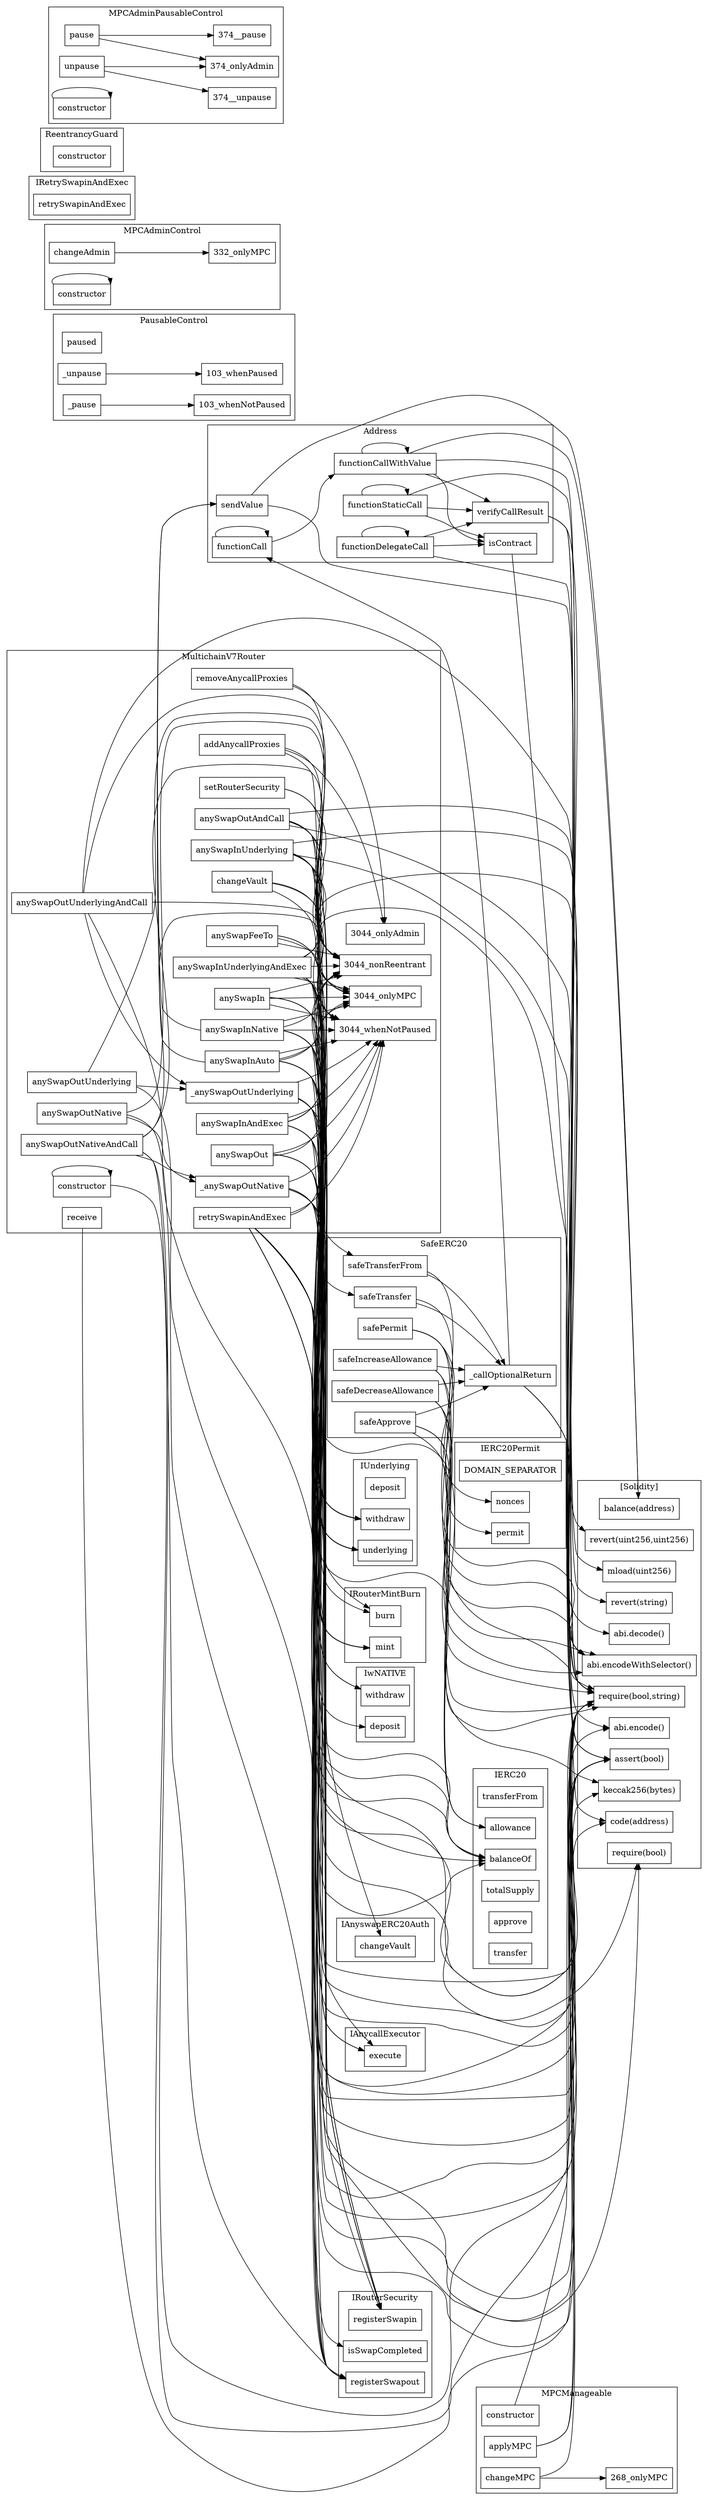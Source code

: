 strict digraph {
rankdir="LR"
node [shape=box]
subgraph cluster_1248_SafeERC20 {
label = "SafeERC20"
"1248_safeTransferFrom" [label="safeTransferFrom"]
"1248_safeApprove" [label="safeApprove"]
"1248_safePermit" [label="safePermit"]
"1248_safeTransfer" [label="safeTransfer"]
"1248_safeDecreaseAllowance" [label="safeDecreaseAllowance"]
"1248__callOptionalReturn" [label="_callOptionalReturn"]
"1248_safeIncreaseAllowance" [label="safeIncreaseAllowance"]
"1248_safeTransferFrom" -> "1248__callOptionalReturn"
"1248_safeDecreaseAllowance" -> "1248__callOptionalReturn"
"1248_safeTransfer" -> "1248__callOptionalReturn"
"1248_safeIncreaseAllowance" -> "1248__callOptionalReturn"
"1248_safeApprove" -> "1248__callOptionalReturn"
}subgraph cluster_3044_MultichainV7Router {
label = "MultichainV7Router"
"3044_constructor" [label="constructor"]
"3044__anySwapOutUnderlying" [label="_anySwapOutUnderlying"]
"3044_anySwapOutNative" [label="anySwapOutNative"]
"3044_anySwapInNative" [label="anySwapInNative"]
"3044_addAnycallProxies" [label="addAnycallProxies"]
"3044_anySwapInAuto" [label="anySwapInAuto"]
"3044_anySwapOutNativeAndCall" [label="anySwapOutNativeAndCall"]
"3044_receive" [label="receive"]
"3044__anySwapOutNative" [label="_anySwapOutNative"]
"3044_changeVault" [label="changeVault"]
"3044_anySwapIn" [label="anySwapIn"]
"3044_anySwapOut" [label="anySwapOut"]
"3044_anySwapOutUnderlying" [label="anySwapOutUnderlying"]
"3044_retrySwapinAndExec" [label="retrySwapinAndExec"]
"3044_anySwapOutUnderlyingAndCall" [label="anySwapOutUnderlyingAndCall"]
"3044_anySwapInAndExec" [label="anySwapInAndExec"]
"3044_removeAnycallProxies" [label="removeAnycallProxies"]
"3044_setRouterSecurity" [label="setRouterSecurity"]
"3044_anySwapInUnderlying" [label="anySwapInUnderlying"]
"3044_anySwapOutAndCall" [label="anySwapOutAndCall"]
"3044_anySwapFeeTo" [label="anySwapFeeTo"]
"3044_anySwapInUnderlyingAndExec" [label="anySwapInUnderlyingAndExec"]
"3044_anySwapInNative" -> "3044_onlyMPC"
"3044_anySwapInAndExec" -> "3044_onlyMPC"
"3044_anySwapInAuto" -> "3044_nonReentrant"
"3044_anySwapInNative" -> "3044_nonReentrant"
"3044_anySwapOutUnderlyingAndCall" -> "3044_whenNotPaused"
"3044_anySwapInAndExec" -> "3044_whenNotPaused"
"3044_anySwapOutNativeAndCall" -> "3044_whenNotPaused"
"3044_anySwapInUnderlyingAndExec" -> "3044_whenNotPaused"
"3044_anySwapInUnderlying" -> "3044_whenNotPaused"
"3044_anySwapOutUnderlyingAndCall" -> "3044_nonReentrant"
"3044_setRouterSecurity" -> "3044_onlyMPC"
"3044_anySwapFeeTo" -> "3044_nonReentrant"
"3044_anySwapIn" -> "3044_whenNotPaused"
"3044_anySwapOutUnderlying" -> "3044_nonReentrant"
"3044_anySwapIn" -> "3044_onlyMPC"
"3044_anySwapInAuto" -> "3044_onlyMPC"
"3044_anySwapInUnderlyingAndExec" -> "3044_nonReentrant"
"3044_addAnycallProxies" -> "3044_onlyAdmin"
"3044_removeAnycallProxies" -> "3044_nonReentrant"
"3044_anySwapFeeTo" -> "3044_onlyMPC"
"3044_anySwapOutNative" -> "3044__anySwapOutNative"
"3044_anySwapInAuto" -> "3044_whenNotPaused"
"3044_anySwapOutUnderlyingAndCall" -> "3044__anySwapOutUnderlying"
"3044__anySwapOutUnderlying" -> "3044_whenNotPaused"
"3044_anySwapInUnderlyingAndExec" -> "3044_onlyMPC"
"3044_anySwapInNative" -> "3044_whenNotPaused"
"3044_anySwapInUnderlying" -> "3044_onlyMPC"
"3044_anySwapOut" -> "3044_whenNotPaused"
"3044_anySwapOutNativeAndCall" -> "3044__anySwapOutNative"
"3044_retrySwapinAndExec" -> "3044_nonReentrant"
"3044__anySwapOutNative" -> "3044_whenNotPaused"
"3044_anySwapOutNativeAndCall" -> "3044_nonReentrant"
"3044_changeVault" -> "3044_onlyMPC"
"3044_addAnycallProxies" -> "3044_nonReentrant"
"3044_removeAnycallProxies" -> "3044_onlyAdmin"
"3044_retrySwapinAndExec" -> "3044_whenNotPaused"
"3044_constructor" -> "3044_constructor"
"3044_changeVault" -> "3044_nonReentrant"
"3044_setRouterSecurity" -> "3044_nonReentrant"
"3044_anySwapOutUnderlying" -> "3044__anySwapOutUnderlying"
"3044_anySwapInAndExec" -> "3044_nonReentrant"
"3044_anySwapOutAndCall" -> "3044_nonReentrant"
"3044_anySwapOut" -> "3044_nonReentrant"
"3044_anySwapOutAndCall" -> "3044_whenNotPaused"
"3044_anySwapIn" -> "3044_nonReentrant"
"3044_anySwapInUnderlying" -> "3044_nonReentrant"
"3044_anySwapOutNative" -> "3044_nonReentrant"
}subgraph cluster_103_PausableControl {
label = "PausableControl"
"103_paused" [label="paused"]
"103__unpause" [label="_unpause"]
"103__pause" [label="_pause"]
"103__unpause" -> "103_whenPaused"
"103__pause" -> "103_whenNotPaused"
}subgraph cluster_936_IERC20 {
label = "IERC20"
"936_transferFrom" [label="transferFrom"]
"936_allowance" [label="allowance"]
"936_balanceOf" [label="balanceOf"]
"936_totalSupply" [label="totalSupply"]
"936_approve" [label="approve"]
"936_transfer" [label="transfer"]
}subgraph cluster_487_IUnderlying {
label = "IUnderlying"
"487_deposit" [label="deposit"]
"487_underlying" [label="underlying"]
"487_withdraw" [label="withdraw"]
}subgraph cluster_394_IAnycallExecutor {
label = "IAnycallExecutor"
"394_execute" [label="execute"]
}subgraph cluster_971_IERC20Permit {
label = "IERC20Permit"
"971_DOMAIN_SEPARATOR" [label="DOMAIN_SEPARATOR"]
"971_nonces" [label="nonces"]
"971_permit" [label="permit"]
}subgraph cluster_268_MPCManageable {
label = "MPCManageable"
"268_constructor" [label="constructor"]
"268_changeMPC" [label="changeMPC"]
"268_applyMPC" [label="applyMPC"]
"268_changeMPC" -> "268_onlyMPC"
}subgraph cluster_332_MPCAdminControl {
label = "MPCAdminControl"
"332_changeAdmin" [label="changeAdmin"]
"332_constructor" [label="constructor"]
"332_changeAdmin" -> "332_onlyMPC"
"332_constructor" -> "332_constructor"
}subgraph cluster_526_IRouterMintBurn {
label = "IRouterMintBurn"
"526_mint" [label="mint"]
"526_burn" [label="burn"]
}subgraph cluster_462_IRetrySwapinAndExec {
label = "IRetrySwapinAndExec"
"462_retrySwapinAndExec" [label="retrySwapinAndExec"]
}subgraph cluster_496_IAnyswapERC20Auth {
label = "IAnyswapERC20Auth"
"496_changeVault" [label="changeVault"]
}subgraph cluster_565_ReentrancyGuard {
label = "ReentrancyGuard"
"565_constructor" [label="constructor"]
}subgraph cluster_374_MPCAdminPausableControl {
label = "MPCAdminPausableControl"
"374_pause" [label="pause"]
"374_unpause" [label="unpause"]
"374_constructor" [label="constructor"]
"374_pause" -> "374__pause"
"374_constructor" -> "374_constructor"
"374_unpause" -> "374__unpause"
"374_unpause" -> "374_onlyAdmin"
"374_pause" -> "374_onlyAdmin"
}subgraph cluster_506_IwNATIVE {
label = "IwNATIVE"
"506_deposit" [label="deposit"]
"506_withdraw" [label="withdraw"]
}subgraph cluster_859_Address {
label = "Address"
"859_sendValue" [label="sendValue"]
"859_functionCall" [label="functionCall"]
"859_functionStaticCall" [label="functionStaticCall"]
"859_verifyCallResult" [label="verifyCallResult"]
"859_isContract" [label="isContract"]
"859_functionCallWithValue" [label="functionCallWithValue"]
"859_functionDelegateCall" [label="functionDelegateCall"]
"859_functionCall" -> "859_functionCallWithValue"
"859_functionCallWithValue" -> "859_verifyCallResult"
"859_functionStaticCall" -> "859_isContract"
"859_functionDelegateCall" -> "859_isContract"
"859_functionDelegateCall" -> "859_verifyCallResult"
"859_functionCall" -> "859_functionCall"
"859_functionCallWithValue" -> "859_functionCallWithValue"
"859_functionCallWithValue" -> "859_isContract"
"859_functionDelegateCall" -> "859_functionDelegateCall"
"859_functionStaticCall" -> "859_verifyCallResult"
"859_functionStaticCall" -> "859_functionStaticCall"
}subgraph cluster_446_IRouterSecurity {
label = "IRouterSecurity"
"446_registerSwapout" [label="registerSwapout"]
"446_registerSwapin" [label="registerSwapin"]
"446_isSwapCompleted" [label="isSwapCompleted"]
}subgraph cluster_solidity {
label = "[Solidity]"
"revert(uint256,uint256)" 
"abi.decode()" 
"balance(address)" 
"assert(bool)" 
"code(address)" 
"revert(string)" 
"abi.encode()" 
"keccak256(bytes)" 
"mload(uint256)" 
"require(bool)" 
"require(bool,string)" 
"abi.encodeWithSelector()" 
"1248_safeApprove" -> "abi.encodeWithSelector()"
"3044_anySwapInNative" -> "assert(bool)"
"1248_safeDecreaseAllowance" -> "require(bool,string)"
"859_functionCallWithValue" -> "balance(address)"
"3044_addAnycallProxies" -> "require(bool,string)"
"3044_anySwapInNative" -> "require(bool,string)"
"3044_retrySwapinAndExec" -> "require(bool,string)"
"3044_anySwapOutNativeAndCall" -> "require(bool,string)"
"859_functionCallWithValue" -> "require(bool,string)"
"859_sendValue" -> "balance(address)"
"3044__anySwapOutNative" -> "require(bool,string)"
"3044_constructor" -> "require(bool,string)"
"3044_anySwapOutAndCall" -> "require(bool,string)"
"859_isContract" -> "code(address)"
"268_constructor" -> "require(bool,string)"
"3044_anySwapInUnderlyingAndExec" -> "abi.encode()"
"1248_safeApprove" -> "require(bool,string)"
"1248_safePermit" -> "require(bool,string)"
"3044_receive" -> "assert(bool)"
"3044_anySwapInUnderlyingAndExec" -> "assert(bool)"
"1248__callOptionalReturn" -> "require(bool,string)"
"3044_retrySwapinAndExec" -> "assert(bool)"
"3044_anySwapInAuto" -> "assert(bool)"
"859_verifyCallResult" -> "mload(uint256)"
"859_verifyCallResult" -> "revert(uint256,uint256)"
"859_sendValue" -> "require(bool,string)"
"268_changeMPC" -> "require(bool,string)"
"859_functionStaticCall" -> "require(bool,string)"
"3044_anySwapInAndExec" -> "require(bool,string)"
"3044_anySwapInAndExec" -> "assert(bool)"
"268_applyMPC" -> "require(bool,string)"
"859_verifyCallResult" -> "revert(string)"
"1248_safeTransferFrom" -> "abi.encodeWithSelector()"
"3044_anySwapOutUnderlyingAndCall" -> "require(bool,string)"
"3044_anySwapIn" -> "assert(bool)"
"3044_anySwapInUnderlying" -> "assert(bool)"
"3044_anySwapOut" -> "assert(bool)"
"1248_safeIncreaseAllowance" -> "abi.encodeWithSelector()"
"3044__anySwapOutNative" -> "require(bool)"
"3044_retrySwapinAndExec" -> "abi.encode()"
"268_applyMPC" -> "code(address)"
"3044_anySwapOutAndCall" -> "assert(bool)"
"3044_anySwapInUnderlyingAndExec" -> "require(bool,string)"
"3044__anySwapOutUnderlying" -> "require(bool,string)"
"3044_retrySwapinAndExec" -> "keccak256(bytes)"
"3044__anySwapOutUnderlying" -> "require(bool)"
"3044_anySwapInUnderlyingAndExec" -> "keccak256(bytes)"
"1248__callOptionalReturn" -> "abi.decode()"
"859_functionDelegateCall" -> "require(bool,string)"
"1248_safeDecreaseAllowance" -> "abi.encodeWithSelector()"
"3044_anySwapInUnderlying" -> "require(bool,string)"
"1248_safeTransfer" -> "abi.encodeWithSelector()"
}"3044_anySwapInAndExec" -> "446_registerSwapin"
"3044_anySwapInUnderlying" -> "487_underlying"
"3044_retrySwapinAndExec" -> "487_underlying"
"3044_anySwapInAuto" -> "526_mint"
"3044_anySwapInAuto" -> "446_registerSwapin"
"3044__anySwapOutNative" -> "1248_safeTransfer"
"3044_anySwapInUnderlyingAndExec" -> "394_execute"
"1248_safeIncreaseAllowance" -> "936_allowance"
"3044_anySwapInAuto" -> "487_withdraw"
"3044_anySwapInAuto" -> "487_underlying"
"3044_anySwapOutAndCall" -> "446_registerSwapout"
"3044__anySwapOutNative" -> "936_balanceOf"
"3044_retrySwapinAndExec" -> "446_isSwapCompleted"
"3044_anySwapOutUnderlying" -> "446_registerSwapout"
"3044__anySwapOutNative" -> "487_underlying"
"3044_anySwapInUnderlying" -> "487_withdraw"
"3044_anySwapInAndExec" -> "526_mint"
"3044_anySwapInNative" -> "859_sendValue"
"3044_anySwapInUnderlying" -> "446_registerSwapin"
"3044_anySwapOutNative" -> "446_registerSwapout"
"1248_safePermit" -> "971_permit"
"3044_anySwapInUnderlying" -> "526_mint"
"3044_anySwapInNative" -> "446_registerSwapin"
"3044__anySwapOutUnderlying" -> "487_underlying"
"3044_anySwapOutUnderlyingAndCall" -> "446_registerSwapout"
"1248__callOptionalReturn" -> "859_functionCall"
"3044_anySwapFeeTo" -> "487_withdraw"
"3044_anySwapInAndExec" -> "394_execute"
"3044_retrySwapinAndExec" -> "526_mint"
"3044_retrySwapinAndExec" -> "936_balanceOf"
"3044_retrySwapinAndExec" -> "487_withdraw"
"3044_anySwapOutNativeAndCall" -> "446_registerSwapout"
"3044_anySwapInNative" -> "487_withdraw"
"3044_anySwapInAuto" -> "936_balanceOf"
"1248_safePermit" -> "971_nonces"
"3044_anySwapOut" -> "446_registerSwapout"
"3044_anySwapFeeTo" -> "526_mint"
"1248_safeDecreaseAllowance" -> "936_allowance"
"3044_anySwapInNative" -> "506_withdraw"
"3044_changeVault" -> "496_changeVault"
"3044_anySwapInAuto" -> "506_withdraw"
"3044_anySwapInUnderlyingAndExec" -> "526_mint"
"3044_anySwapIn" -> "446_registerSwapin"
"3044__anySwapOutUnderlying" -> "1248_safeTransferFrom"
"1248_safeApprove" -> "936_allowance"
"3044_anySwapInUnderlyingAndExec" -> "936_balanceOf"
"3044_anySwapInUnderlyingAndExec" -> "446_registerSwapin"
"3044_anySwapInNative" -> "526_mint"
"3044_anySwapInUnderlyingAndExec" -> "487_withdraw"
"3044_anySwapOut" -> "526_burn"
"3044__anySwapOutUnderlying" -> "936_balanceOf"
"3044_anySwapInNative" -> "487_underlying"
"3044_anySwapInAuto" -> "859_sendValue"
"3044_anySwapOutAndCall" -> "526_burn"
"3044_anySwapInUnderlyingAndExec" -> "487_underlying"
"3044__anySwapOutNative" -> "506_deposit"
"3044_anySwapIn" -> "526_mint"
"3044_retrySwapinAndExec" -> "394_execute"
}